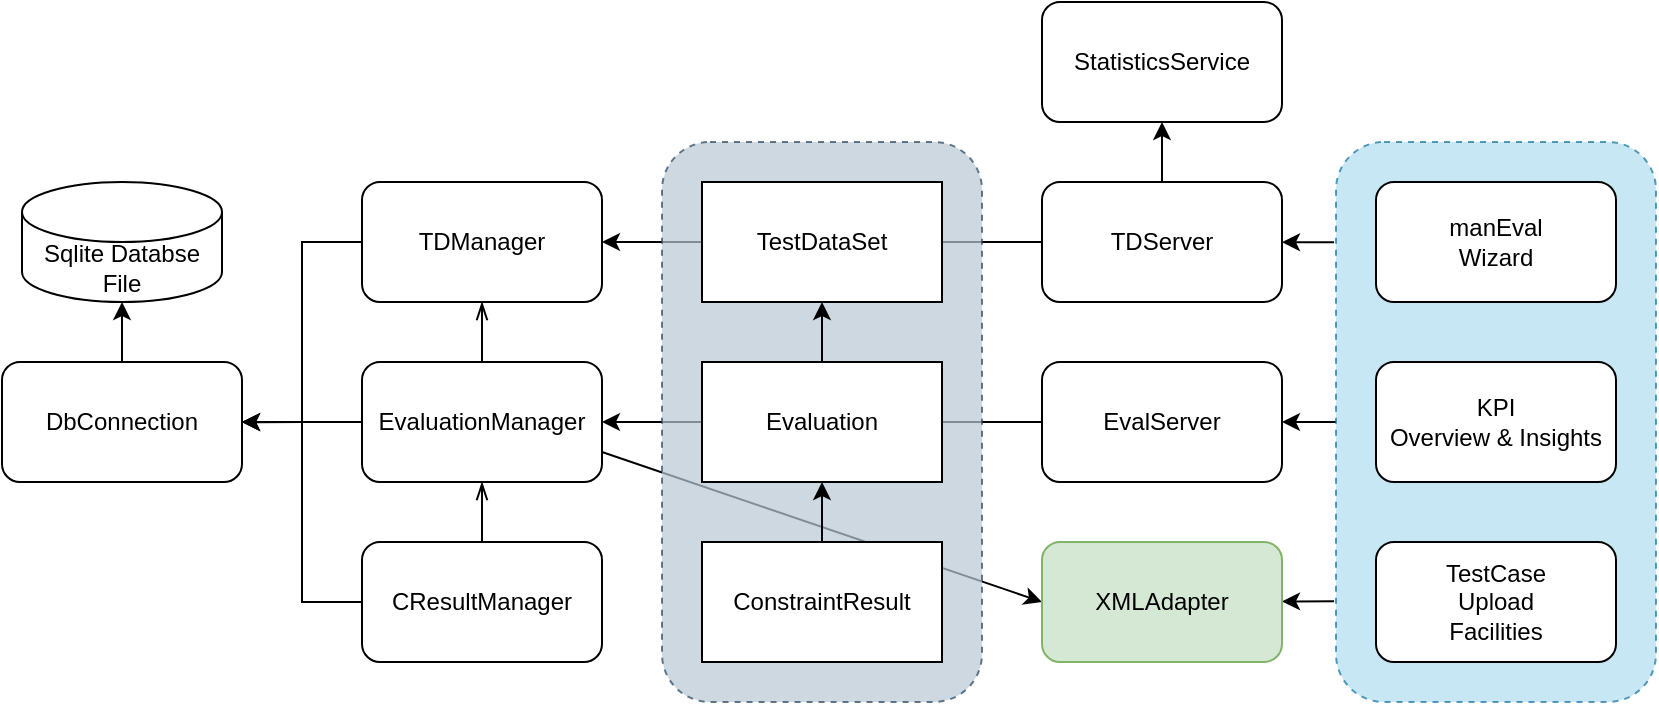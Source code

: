 <mxfile version="13.8.8" type="device"><diagram id="S-O3VEKBEEG8iakmOnma" name="Page-1"><mxGraphModel dx="1185" dy="1790" grid="1" gridSize="10" guides="1" tooltips="1" connect="1" arrows="1" fold="1" page="1" pageScale="1" pageWidth="827" pageHeight="1169" math="0" shadow="0"><root><mxCell id="0"/><mxCell id="1" parent="0"/><mxCell id="QhkVWU0tKuYpOTZeS_d1-26" style="edgeStyle=orthogonalEdgeStyle;rounded=0;orthogonalLoop=1;jettySize=auto;html=1;exitX=0;exitY=0.5;exitDx=0;exitDy=0;entryX=1;entryY=0.5;entryDx=0;entryDy=0;endArrow=classic;endFill=1;endSize=6;" edge="1" parent="1" source="QhkVWU0tKuYpOTZeS_d1-19" target="QhkVWU0tKuYpOTZeS_d1-5"><mxGeometry relative="1" as="geometry"/></mxCell><mxCell id="QhkVWU0tKuYpOTZeS_d1-27" style="rounded=0;orthogonalLoop=1;jettySize=auto;html=1;exitX=0;exitY=0.5;exitDx=0;exitDy=0;entryX=1;entryY=0.5;entryDx=0;entryDy=0;endArrow=classic;endFill=1;endSize=6;" edge="1" parent="1" source="QhkVWU0tKuYpOTZeS_d1-20" target="QhkVWU0tKuYpOTZeS_d1-4"><mxGeometry relative="1" as="geometry"/></mxCell><mxCell id="QhkVWU0tKuYpOTZeS_d1-22" style="edgeStyle=orthogonalEdgeStyle;rounded=0;orthogonalLoop=1;jettySize=auto;html=1;exitX=0;exitY=0.5;exitDx=0;exitDy=0;endArrow=classic;endFill=1;endSize=6;" edge="1" parent="1" source="QhkVWU0tKuYpOTZeS_d1-4"><mxGeometry relative="1" as="geometry"><mxPoint x="280" y="180.103" as="targetPoint"/></mxGeometry></mxCell><mxCell id="QhkVWU0tKuYpOTZeS_d1-24" style="edgeStyle=orthogonalEdgeStyle;rounded=0;orthogonalLoop=1;jettySize=auto;html=1;entryX=0.5;entryY=1;entryDx=0;entryDy=0;endArrow=openThin;endFill=0;endSize=7;" edge="1" parent="1" source="QhkVWU0tKuYpOTZeS_d1-4" target="QhkVWU0tKuYpOTZeS_d1-5"><mxGeometry relative="1" as="geometry"/></mxCell><mxCell id="QhkVWU0tKuYpOTZeS_d1-29" style="edgeStyle=none;rounded=0;orthogonalLoop=1;jettySize=auto;html=1;exitX=1;exitY=0.75;exitDx=0;exitDy=0;entryX=0;entryY=0.5;entryDx=0;entryDy=0;endArrow=classic;endFill=1;endSize=6;" edge="1" parent="1" source="QhkVWU0tKuYpOTZeS_d1-4" target="QhkVWU0tKuYpOTZeS_d1-6"><mxGeometry relative="1" as="geometry"/></mxCell><mxCell id="QhkVWU0tKuYpOTZeS_d1-4" value="EvaluationManager" style="rounded=1;whiteSpace=wrap;html=1;" vertex="1" parent="1"><mxGeometry x="340" y="150" width="120" height="60" as="geometry"/></mxCell><mxCell id="QhkVWU0tKuYpOTZeS_d1-21" style="edgeStyle=orthogonalEdgeStyle;rounded=0;orthogonalLoop=1;jettySize=auto;html=1;exitX=0;exitY=0.5;exitDx=0;exitDy=0;entryX=1;entryY=0.5;entryDx=0;entryDy=0;endArrow=classic;endFill=1;endSize=6;" edge="1" parent="1" source="QhkVWU0tKuYpOTZeS_d1-5" target="QhkVWU0tKuYpOTZeS_d1-9"><mxGeometry relative="1" as="geometry"/></mxCell><mxCell id="QhkVWU0tKuYpOTZeS_d1-5" value="TDManager" style="rounded=1;whiteSpace=wrap;html=1;" vertex="1" parent="1"><mxGeometry x="340" y="60" width="120" height="60" as="geometry"/></mxCell><mxCell id="QhkVWU0tKuYpOTZeS_d1-43" style="edgeStyle=none;rounded=0;orthogonalLoop=1;jettySize=auto;html=1;entryX=-0.006;entryY=0.82;entryDx=0;entryDy=0;entryPerimeter=0;startArrow=classic;startFill=1;endArrow=none;endFill=0;endSize=6;" edge="1" parent="1" source="QhkVWU0tKuYpOTZeS_d1-6" target="QhkVWU0tKuYpOTZeS_d1-36"><mxGeometry relative="1" as="geometry"/></mxCell><mxCell id="QhkVWU0tKuYpOTZeS_d1-6" value="XMLAdapter" style="rounded=1;whiteSpace=wrap;html=1;fillColor=#d5e8d4;strokeColor=#82b366;" vertex="1" parent="1"><mxGeometry x="680" y="240" width="120" height="60" as="geometry"/></mxCell><mxCell id="QhkVWU0tKuYpOTZeS_d1-7" value="StatisticsService" style="rounded=1;whiteSpace=wrap;html=1;" vertex="1" parent="1"><mxGeometry x="680" y="-30" width="120" height="60" as="geometry"/></mxCell><mxCell id="QhkVWU0tKuYpOTZeS_d1-12" style="edgeStyle=orthogonalEdgeStyle;rounded=0;orthogonalLoop=1;jettySize=auto;html=1;entryX=0.5;entryY=1;entryDx=0;entryDy=0;endArrow=openThin;endFill=0;endSize=7;" edge="1" parent="1" source="QhkVWU0tKuYpOTZeS_d1-8" target="QhkVWU0tKuYpOTZeS_d1-4"><mxGeometry relative="1" as="geometry"/></mxCell><mxCell id="QhkVWU0tKuYpOTZeS_d1-23" style="edgeStyle=orthogonalEdgeStyle;rounded=0;orthogonalLoop=1;jettySize=auto;html=1;entryX=1;entryY=0.5;entryDx=0;entryDy=0;endArrow=classic;endFill=1;endSize=6;" edge="1" parent="1" source="QhkVWU0tKuYpOTZeS_d1-8" target="QhkVWU0tKuYpOTZeS_d1-9"><mxGeometry relative="1" as="geometry"/></mxCell><mxCell id="QhkVWU0tKuYpOTZeS_d1-8" value="CResultManager" style="rounded=1;whiteSpace=wrap;html=1;" vertex="1" parent="1"><mxGeometry x="340" y="240" width="120" height="60" as="geometry"/></mxCell><mxCell id="QhkVWU0tKuYpOTZeS_d1-44" style="edgeStyle=none;rounded=0;orthogonalLoop=1;jettySize=auto;html=1;exitX=0.5;exitY=0;exitDx=0;exitDy=0;entryX=0.5;entryY=1;entryDx=0;entryDy=0;entryPerimeter=0;startArrow=none;startFill=0;endArrow=classic;endFill=1;endSize=6;" edge="1" parent="1" source="QhkVWU0tKuYpOTZeS_d1-9" target="QhkVWU0tKuYpOTZeS_d1-16"><mxGeometry relative="1" as="geometry"/></mxCell><mxCell id="QhkVWU0tKuYpOTZeS_d1-9" value="DbConnection" style="rounded=1;whiteSpace=wrap;html=1;" vertex="1" parent="1"><mxGeometry x="160" y="150" width="120" height="60" as="geometry"/></mxCell><mxCell id="QhkVWU0tKuYpOTZeS_d1-16" value="Sqlite Databse&lt;br&gt;File" style="shape=cylinder3;whiteSpace=wrap;html=1;boundedLbl=1;backgroundOutline=1;size=15;" vertex="1" parent="1"><mxGeometry x="170" y="60" width="100" height="60" as="geometry"/></mxCell><mxCell id="QhkVWU0tKuYpOTZeS_d1-18" value="" style="rounded=1;whiteSpace=wrap;html=1;dashed=1;opacity=70;fillColor=#bac8d3;strokeColor=#23445d;" vertex="1" parent="1"><mxGeometry x="490" y="40" width="160" height="280" as="geometry"/></mxCell><mxCell id="QhkVWU0tKuYpOTZeS_d1-31" style="edgeStyle=none;rounded=0;orthogonalLoop=1;jettySize=auto;html=1;exitX=0.5;exitY=0;exitDx=0;exitDy=0;entryX=0.5;entryY=1;entryDx=0;entryDy=0;endArrow=classic;endFill=1;endSize=6;" edge="1" parent="1" source="QhkVWU0tKuYpOTZeS_d1-1" target="QhkVWU0tKuYpOTZeS_d1-3"><mxGeometry relative="1" as="geometry"/></mxCell><mxCell id="QhkVWU0tKuYpOTZeS_d1-1" value="Evaluation" style="rounded=0;whiteSpace=wrap;html=1;" vertex="1" parent="1"><mxGeometry x="510" y="150" width="120" height="60" as="geometry"/></mxCell><mxCell id="QhkVWU0tKuYpOTZeS_d1-30" style="edgeStyle=none;rounded=0;orthogonalLoop=1;jettySize=auto;html=1;exitX=0.5;exitY=0;exitDx=0;exitDy=0;entryX=0.5;entryY=1;entryDx=0;entryDy=0;endArrow=classic;endFill=1;endSize=6;" edge="1" parent="1" source="QhkVWU0tKuYpOTZeS_d1-2" target="QhkVWU0tKuYpOTZeS_d1-1"><mxGeometry relative="1" as="geometry"/></mxCell><mxCell id="QhkVWU0tKuYpOTZeS_d1-2" value="ConstraintResult" style="rounded=0;whiteSpace=wrap;html=1;" vertex="1" parent="1"><mxGeometry x="510" y="240" width="120" height="60" as="geometry"/></mxCell><mxCell id="QhkVWU0tKuYpOTZeS_d1-3" value="TestDataSet" style="rounded=0;whiteSpace=wrap;html=1;" vertex="1" parent="1"><mxGeometry x="510" y="60" width="120" height="60" as="geometry"/></mxCell><mxCell id="QhkVWU0tKuYpOTZeS_d1-34" style="edgeStyle=none;rounded=0;orthogonalLoop=1;jettySize=auto;html=1;exitX=0.5;exitY=0;exitDx=0;exitDy=0;entryX=0.5;entryY=1;entryDx=0;entryDy=0;endArrow=classic;endFill=1;endSize=6;" edge="1" parent="1" source="QhkVWU0tKuYpOTZeS_d1-19" target="QhkVWU0tKuYpOTZeS_d1-7"><mxGeometry relative="1" as="geometry"/></mxCell><mxCell id="QhkVWU0tKuYpOTZeS_d1-41" style="edgeStyle=none;rounded=0;orthogonalLoop=1;jettySize=auto;html=1;entryX=-0.006;entryY=0.179;entryDx=0;entryDy=0;entryPerimeter=0;endArrow=none;endFill=0;endSize=6;startArrow=classic;startFill=1;" edge="1" parent="1" source="QhkVWU0tKuYpOTZeS_d1-19" target="QhkVWU0tKuYpOTZeS_d1-36"><mxGeometry relative="1" as="geometry"/></mxCell><mxCell id="QhkVWU0tKuYpOTZeS_d1-19" value="TDServer" style="rounded=1;whiteSpace=wrap;html=1;" vertex="1" parent="1"><mxGeometry x="680" y="60" width="120" height="60" as="geometry"/></mxCell><mxCell id="QhkVWU0tKuYpOTZeS_d1-42" style="edgeStyle=none;rounded=0;orthogonalLoop=1;jettySize=auto;html=1;entryX=0;entryY=0.5;entryDx=0;entryDy=0;startArrow=classic;startFill=1;endArrow=none;endFill=0;endSize=6;" edge="1" parent="1" source="QhkVWU0tKuYpOTZeS_d1-20" target="QhkVWU0tKuYpOTZeS_d1-36"><mxGeometry relative="1" as="geometry"/></mxCell><mxCell id="QhkVWU0tKuYpOTZeS_d1-20" value="EvalServer" style="rounded=1;whiteSpace=wrap;html=1;" vertex="1" parent="1"><mxGeometry x="680" y="150" width="120" height="60" as="geometry"/></mxCell><mxCell id="QhkVWU0tKuYpOTZeS_d1-36" value="" style="rounded=1;whiteSpace=wrap;html=1;dashed=1;opacity=70;fillColor=#b1ddf0;strokeColor=#10739e;" vertex="1" parent="1"><mxGeometry x="827" y="40" width="160" height="280" as="geometry"/></mxCell><mxCell id="QhkVWU0tKuYpOTZeS_d1-37" value="manEval&lt;br&gt;Wizard" style="rounded=1;whiteSpace=wrap;html=1;" vertex="1" parent="1"><mxGeometry x="847" y="60" width="120" height="60" as="geometry"/></mxCell><mxCell id="QhkVWU0tKuYpOTZeS_d1-38" value="KPI&lt;br&gt;Overview &amp;amp; Insights" style="rounded=1;whiteSpace=wrap;html=1;" vertex="1" parent="1"><mxGeometry x="847" y="150" width="120" height="60" as="geometry"/></mxCell><mxCell id="QhkVWU0tKuYpOTZeS_d1-40" value="TestCase&lt;br&gt;Upload&lt;br&gt;Facilities" style="rounded=1;whiteSpace=wrap;html=1;" vertex="1" parent="1"><mxGeometry x="847" y="240" width="120" height="60" as="geometry"/></mxCell></root></mxGraphModel></diagram></mxfile>